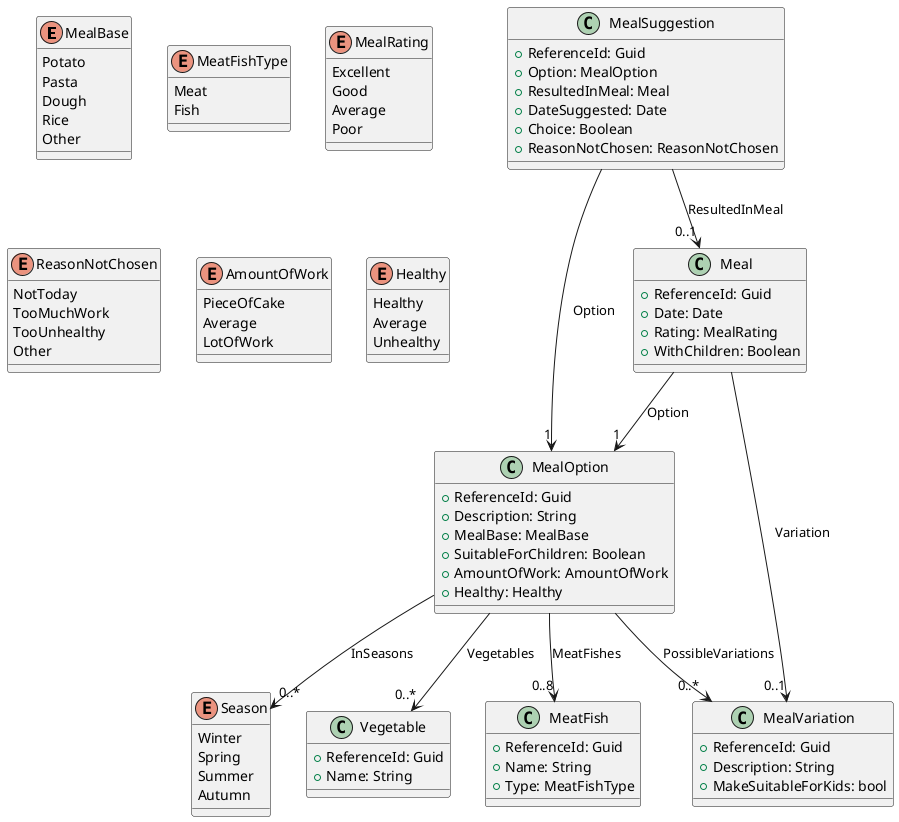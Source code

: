 @startuml MealPlanningClassDiagram

enum MealBase {
    Potato
    Pasta
    Dough
    Rice
    Other
}

enum MeatFishType {
    Meat
    Fish
}

enum MealRating {
    Excellent
    Good
    Average
    Poor
}

enum ReasonNotChosen {
    NotToday
    TooMuchWork
    TooUnhealthy
    Other
}

enum AmountOfWork {
    PieceOfCake
    Average
    LotOfWork
}

enum Healthy {
    Healthy
    Average
    Unhealthy
}

enum Season {
    Winter
    Spring
    Summer
    Autumn
}

class MealOption {
  + ReferenceId: Guid
  + Description: String
  + MealBase: MealBase
  + SuitableForChildren: Boolean
  + AmountOfWork: AmountOfWork
  + Healthy: Healthy
}

class Vegetable {
  + ReferenceId: Guid
  + Name: String
}

class MeatFish {
  + ReferenceId: Guid
  + Name: String
  + Type: MeatFishType
}

class MealVariation {
  + ReferenceId: Guid
  + Description: String
  + MakeSuitableForKids: bool
}

class Meal {
  + ReferenceId: Guid
  + Date: Date
  + Rating: MealRating
  + WithChildren: Boolean
}

class MealSuggestion {
  + ReferenceId: Guid
  + Option: MealOption
  + ResultedInMeal: Meal
  + DateSuggested: Date
  + Choice: Boolean
  + ReasonNotChosen: ReasonNotChosen
}

Meal --> "1" MealOption : Option
Meal --> "0..1" MealVariation : Variation
MealOption --> "0..8" MeatFish : MeatFishes
MealOption --> "0..*" MealVariation : PossibleVariations
MealOption --> "0..*" Vegetable : Vegetables
MealOption --> "0..*" Season : InSeasons
MealSuggestion --> "1" MealOption : Option
MealSuggestion --> "0..1" Meal : ResultedInMeal

@enduml
